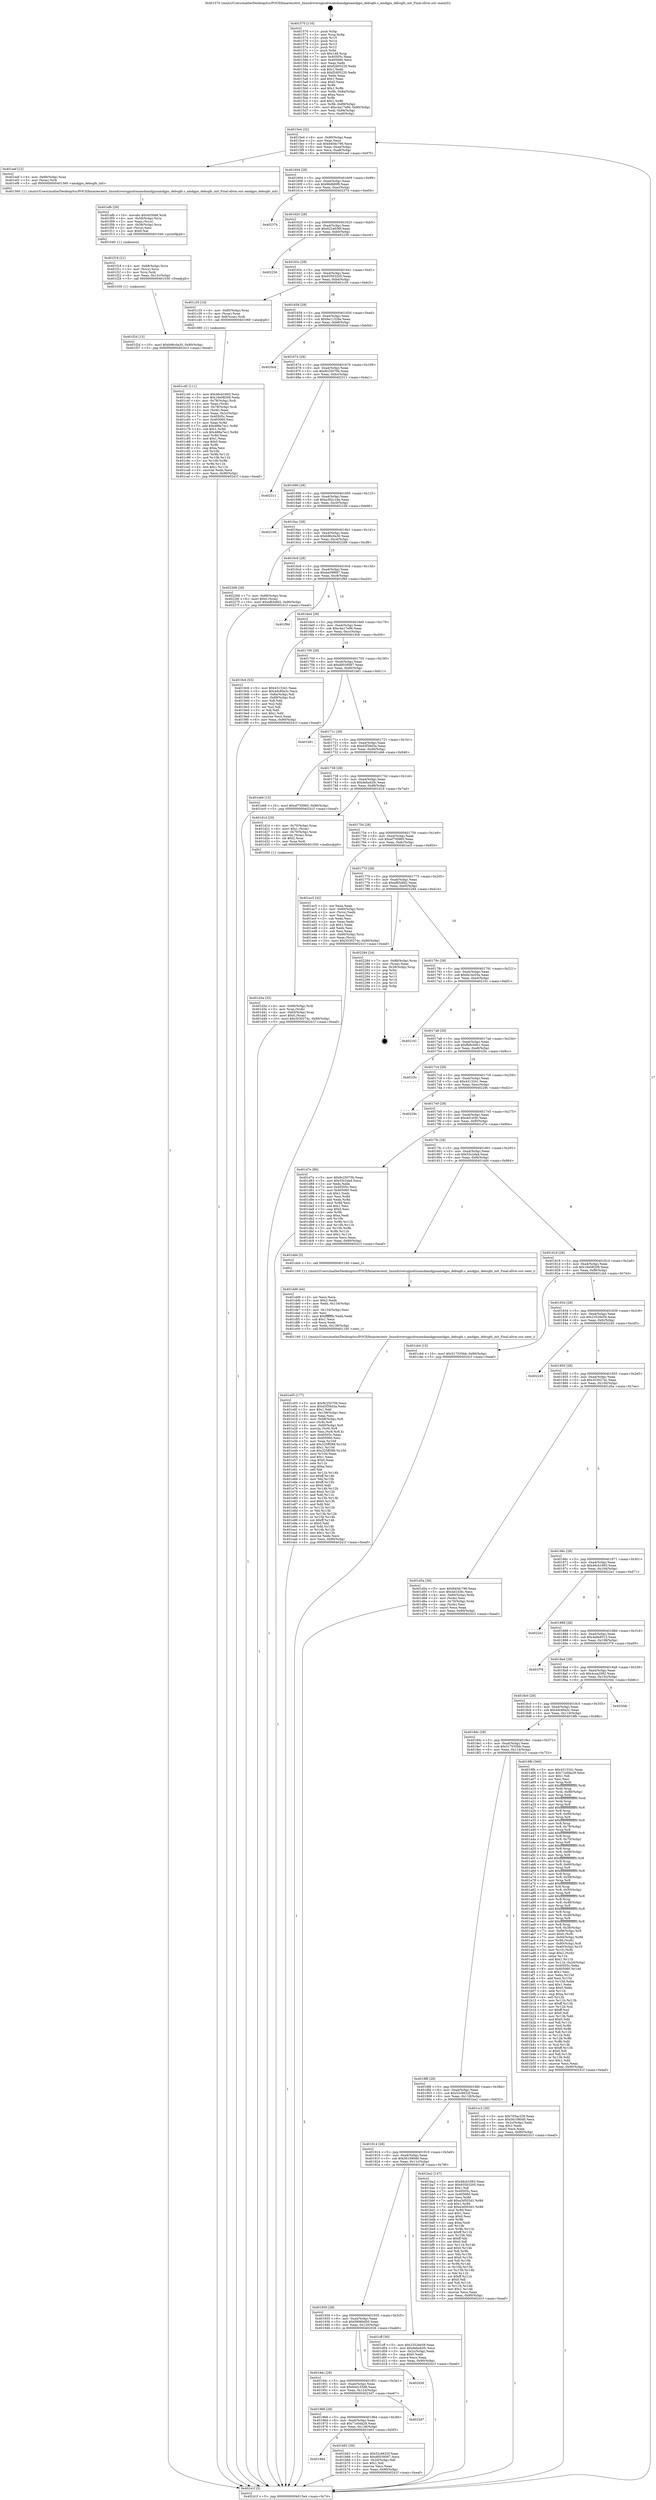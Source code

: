 digraph "0x401570" {
  label = "0x401570 (/mnt/c/Users/mathe/Desktop/tcc/POCII/binaries/extr_linuxdriversgpudrmamdamdgpuamdgpu_debugfs.c_amdgpu_debugfs_init_Final-ollvm.out::main(0))"
  labelloc = "t"
  node[shape=record]

  Entry [label="",width=0.3,height=0.3,shape=circle,fillcolor=black,style=filled]
  "0x4015e4" [label="{
     0x4015e4 [32]\l
     | [instrs]\l
     &nbsp;&nbsp;0x4015e4 \<+6\>: mov -0x90(%rbp),%eax\l
     &nbsp;&nbsp;0x4015ea \<+2\>: mov %eax,%ecx\l
     &nbsp;&nbsp;0x4015ec \<+6\>: sub $0x8404c796,%ecx\l
     &nbsp;&nbsp;0x4015f2 \<+6\>: mov %eax,-0xa4(%rbp)\l
     &nbsp;&nbsp;0x4015f8 \<+6\>: mov %ecx,-0xa8(%rbp)\l
     &nbsp;&nbsp;0x4015fe \<+6\>: je 0000000000401eef \<main+0x97f\>\l
  }"]
  "0x401eef" [label="{
     0x401eef [12]\l
     | [instrs]\l
     &nbsp;&nbsp;0x401eef \<+4\>: mov -0x68(%rbp),%rax\l
     &nbsp;&nbsp;0x401ef3 \<+3\>: mov (%rax),%rdi\l
     &nbsp;&nbsp;0x401ef6 \<+5\>: call 0000000000401560 \<amdgpu_debugfs_init\>\l
     | [calls]\l
     &nbsp;&nbsp;0x401560 \{1\} (/mnt/c/Users/mathe/Desktop/tcc/POCII/binaries/extr_linuxdriversgpudrmamdamdgpuamdgpu_debugfs.c_amdgpu_debugfs_init_Final-ollvm.out::amdgpu_debugfs_init)\l
  }"]
  "0x401604" [label="{
     0x401604 [28]\l
     | [instrs]\l
     &nbsp;&nbsp;0x401604 \<+5\>: jmp 0000000000401609 \<main+0x99\>\l
     &nbsp;&nbsp;0x401609 \<+6\>: mov -0xa4(%rbp),%eax\l
     &nbsp;&nbsp;0x40160f \<+5\>: sub $0x86dfd0f9,%eax\l
     &nbsp;&nbsp;0x401614 \<+6\>: mov %eax,-0xac(%rbp)\l
     &nbsp;&nbsp;0x40161a \<+6\>: je 0000000000402374 \<main+0xe04\>\l
  }"]
  Exit [label="",width=0.3,height=0.3,shape=circle,fillcolor=black,style=filled,peripheries=2]
  "0x402374" [label="{
     0x402374\l
  }", style=dashed]
  "0x401620" [label="{
     0x401620 [28]\l
     | [instrs]\l
     &nbsp;&nbsp;0x401620 \<+5\>: jmp 0000000000401625 \<main+0xb5\>\l
     &nbsp;&nbsp;0x401625 \<+6\>: mov -0xa4(%rbp),%eax\l
     &nbsp;&nbsp;0x40162b \<+5\>: sub $0x9224656f,%eax\l
     &nbsp;&nbsp;0x401630 \<+6\>: mov %eax,-0xb0(%rbp)\l
     &nbsp;&nbsp;0x401636 \<+6\>: je 0000000000402236 \<main+0xcc6\>\l
  }"]
  "0x401f2d" [label="{
     0x401f2d [15]\l
     | [instrs]\l
     &nbsp;&nbsp;0x401f2d \<+10\>: movl $0xb96c0a30,-0x90(%rbp)\l
     &nbsp;&nbsp;0x401f37 \<+5\>: jmp 000000000040241f \<main+0xeaf\>\l
  }"]
  "0x402236" [label="{
     0x402236\l
  }", style=dashed]
  "0x40163c" [label="{
     0x40163c [28]\l
     | [instrs]\l
     &nbsp;&nbsp;0x40163c \<+5\>: jmp 0000000000401641 \<main+0xd1\>\l
     &nbsp;&nbsp;0x401641 \<+6\>: mov -0xa4(%rbp),%eax\l
     &nbsp;&nbsp;0x401647 \<+5\>: sub $0x93503205,%eax\l
     &nbsp;&nbsp;0x40164c \<+6\>: mov %eax,-0xb4(%rbp)\l
     &nbsp;&nbsp;0x401652 \<+6\>: je 0000000000401c35 \<main+0x6c5\>\l
  }"]
  "0x401f18" [label="{
     0x401f18 [21]\l
     | [instrs]\l
     &nbsp;&nbsp;0x401f18 \<+4\>: mov -0x68(%rbp),%rcx\l
     &nbsp;&nbsp;0x401f1c \<+3\>: mov (%rcx),%rcx\l
     &nbsp;&nbsp;0x401f1f \<+3\>: mov %rcx,%rdi\l
     &nbsp;&nbsp;0x401f22 \<+6\>: mov %eax,-0x13c(%rbp)\l
     &nbsp;&nbsp;0x401f28 \<+5\>: call 0000000000401030 \<free@plt\>\l
     | [calls]\l
     &nbsp;&nbsp;0x401030 \{1\} (unknown)\l
  }"]
  "0x401c35" [label="{
     0x401c35 [16]\l
     | [instrs]\l
     &nbsp;&nbsp;0x401c35 \<+4\>: mov -0x80(%rbp),%rax\l
     &nbsp;&nbsp;0x401c39 \<+3\>: mov (%rax),%rax\l
     &nbsp;&nbsp;0x401c3c \<+4\>: mov 0x8(%rax),%rdi\l
     &nbsp;&nbsp;0x401c40 \<+5\>: call 0000000000401060 \<atoi@plt\>\l
     | [calls]\l
     &nbsp;&nbsp;0x401060 \{1\} (unknown)\l
  }"]
  "0x401658" [label="{
     0x401658 [28]\l
     | [instrs]\l
     &nbsp;&nbsp;0x401658 \<+5\>: jmp 000000000040165d \<main+0xed\>\l
     &nbsp;&nbsp;0x40165d \<+6\>: mov -0xa4(%rbp),%eax\l
     &nbsp;&nbsp;0x401663 \<+5\>: sub $0x9a11326e,%eax\l
     &nbsp;&nbsp;0x401668 \<+6\>: mov %eax,-0xb8(%rbp)\l
     &nbsp;&nbsp;0x40166e \<+6\>: je 00000000004020cd \<main+0xb5d\>\l
  }"]
  "0x401efb" [label="{
     0x401efb [29]\l
     | [instrs]\l
     &nbsp;&nbsp;0x401efb \<+10\>: movabs $0x4030d6,%rdi\l
     &nbsp;&nbsp;0x401f05 \<+4\>: mov -0x58(%rbp),%rcx\l
     &nbsp;&nbsp;0x401f09 \<+2\>: mov %eax,(%rcx)\l
     &nbsp;&nbsp;0x401f0b \<+4\>: mov -0x58(%rbp),%rcx\l
     &nbsp;&nbsp;0x401f0f \<+2\>: mov (%rcx),%esi\l
     &nbsp;&nbsp;0x401f11 \<+2\>: mov $0x0,%al\l
     &nbsp;&nbsp;0x401f13 \<+5\>: call 0000000000401040 \<printf@plt\>\l
     | [calls]\l
     &nbsp;&nbsp;0x401040 \{1\} (unknown)\l
  }"]
  "0x4020cd" [label="{
     0x4020cd\l
  }", style=dashed]
  "0x401674" [label="{
     0x401674 [28]\l
     | [instrs]\l
     &nbsp;&nbsp;0x401674 \<+5\>: jmp 0000000000401679 \<main+0x109\>\l
     &nbsp;&nbsp;0x401679 \<+6\>: mov -0xa4(%rbp),%eax\l
     &nbsp;&nbsp;0x40167f \<+5\>: sub $0x9c25070b,%eax\l
     &nbsp;&nbsp;0x401684 \<+6\>: mov %eax,-0xbc(%rbp)\l
     &nbsp;&nbsp;0x40168a \<+6\>: je 0000000000402311 \<main+0xda1\>\l
  }"]
  "0x401e05" [label="{
     0x401e05 [177]\l
     | [instrs]\l
     &nbsp;&nbsp;0x401e05 \<+5\>: mov $0x9c25070b,%ecx\l
     &nbsp;&nbsp;0x401e0a \<+5\>: mov $0xd3f36d3a,%edx\l
     &nbsp;&nbsp;0x401e0f \<+3\>: mov $0x1,%dil\l
     &nbsp;&nbsp;0x401e12 \<+6\>: mov -0x138(%rbp),%esi\l
     &nbsp;&nbsp;0x401e18 \<+3\>: imul %eax,%esi\l
     &nbsp;&nbsp;0x401e1b \<+4\>: mov -0x68(%rbp),%r8\l
     &nbsp;&nbsp;0x401e1f \<+3\>: mov (%r8),%r8\l
     &nbsp;&nbsp;0x401e22 \<+4\>: mov -0x60(%rbp),%r9\l
     &nbsp;&nbsp;0x401e26 \<+3\>: movslq (%r9),%r9\l
     &nbsp;&nbsp;0x401e29 \<+4\>: mov %esi,(%r8,%r9,4)\l
     &nbsp;&nbsp;0x401e2d \<+7\>: mov 0x40505c,%eax\l
     &nbsp;&nbsp;0x401e34 \<+7\>: mov 0x405060,%esi\l
     &nbsp;&nbsp;0x401e3b \<+3\>: mov %eax,%r10d\l
     &nbsp;&nbsp;0x401e3e \<+7\>: add $0x325ff399,%r10d\l
     &nbsp;&nbsp;0x401e45 \<+4\>: sub $0x1,%r10d\l
     &nbsp;&nbsp;0x401e49 \<+7\>: sub $0x325ff399,%r10d\l
     &nbsp;&nbsp;0x401e50 \<+4\>: imul %r10d,%eax\l
     &nbsp;&nbsp;0x401e54 \<+3\>: and $0x1,%eax\l
     &nbsp;&nbsp;0x401e57 \<+3\>: cmp $0x0,%eax\l
     &nbsp;&nbsp;0x401e5a \<+4\>: sete %r11b\l
     &nbsp;&nbsp;0x401e5e \<+3\>: cmp $0xa,%esi\l
     &nbsp;&nbsp;0x401e61 \<+3\>: setl %bl\l
     &nbsp;&nbsp;0x401e64 \<+3\>: mov %r11b,%r14b\l
     &nbsp;&nbsp;0x401e67 \<+4\>: xor $0xff,%r14b\l
     &nbsp;&nbsp;0x401e6b \<+3\>: mov %bl,%r15b\l
     &nbsp;&nbsp;0x401e6e \<+4\>: xor $0xff,%r15b\l
     &nbsp;&nbsp;0x401e72 \<+4\>: xor $0x0,%dil\l
     &nbsp;&nbsp;0x401e76 \<+3\>: mov %r14b,%r12b\l
     &nbsp;&nbsp;0x401e79 \<+4\>: and $0x0,%r12b\l
     &nbsp;&nbsp;0x401e7d \<+3\>: and %dil,%r11b\l
     &nbsp;&nbsp;0x401e80 \<+3\>: mov %r15b,%r13b\l
     &nbsp;&nbsp;0x401e83 \<+4\>: and $0x0,%r13b\l
     &nbsp;&nbsp;0x401e87 \<+3\>: and %dil,%bl\l
     &nbsp;&nbsp;0x401e8a \<+3\>: or %r11b,%r12b\l
     &nbsp;&nbsp;0x401e8d \<+3\>: or %bl,%r13b\l
     &nbsp;&nbsp;0x401e90 \<+3\>: xor %r13b,%r12b\l
     &nbsp;&nbsp;0x401e93 \<+3\>: or %r15b,%r14b\l
     &nbsp;&nbsp;0x401e96 \<+4\>: xor $0xff,%r14b\l
     &nbsp;&nbsp;0x401e9a \<+4\>: or $0x0,%dil\l
     &nbsp;&nbsp;0x401e9e \<+3\>: and %dil,%r14b\l
     &nbsp;&nbsp;0x401ea1 \<+3\>: or %r14b,%r12b\l
     &nbsp;&nbsp;0x401ea4 \<+4\>: test $0x1,%r12b\l
     &nbsp;&nbsp;0x401ea8 \<+3\>: cmovne %edx,%ecx\l
     &nbsp;&nbsp;0x401eab \<+6\>: mov %ecx,-0x90(%rbp)\l
     &nbsp;&nbsp;0x401eb1 \<+5\>: jmp 000000000040241f \<main+0xeaf\>\l
  }"]
  "0x402311" [label="{
     0x402311\l
  }", style=dashed]
  "0x401690" [label="{
     0x401690 [28]\l
     | [instrs]\l
     &nbsp;&nbsp;0x401690 \<+5\>: jmp 0000000000401695 \<main+0x125\>\l
     &nbsp;&nbsp;0x401695 \<+6\>: mov -0xa4(%rbp),%eax\l
     &nbsp;&nbsp;0x40169b \<+5\>: sub $0xa362c1da,%eax\l
     &nbsp;&nbsp;0x4016a0 \<+6\>: mov %eax,-0xc0(%rbp)\l
     &nbsp;&nbsp;0x4016a6 \<+6\>: je 0000000000402106 \<main+0xb96\>\l
  }"]
  "0x401dd9" [label="{
     0x401dd9 [44]\l
     | [instrs]\l
     &nbsp;&nbsp;0x401dd9 \<+2\>: xor %ecx,%ecx\l
     &nbsp;&nbsp;0x401ddb \<+5\>: mov $0x2,%edx\l
     &nbsp;&nbsp;0x401de0 \<+6\>: mov %edx,-0x134(%rbp)\l
     &nbsp;&nbsp;0x401de6 \<+1\>: cltd\l
     &nbsp;&nbsp;0x401de7 \<+6\>: mov -0x134(%rbp),%esi\l
     &nbsp;&nbsp;0x401ded \<+2\>: idiv %esi\l
     &nbsp;&nbsp;0x401def \<+6\>: imul $0xfffffffe,%edx,%edx\l
     &nbsp;&nbsp;0x401df5 \<+3\>: sub $0x1,%ecx\l
     &nbsp;&nbsp;0x401df8 \<+2\>: sub %ecx,%edx\l
     &nbsp;&nbsp;0x401dfa \<+6\>: mov %edx,-0x138(%rbp)\l
     &nbsp;&nbsp;0x401e00 \<+5\>: call 0000000000401160 \<next_i\>\l
     | [calls]\l
     &nbsp;&nbsp;0x401160 \{1\} (/mnt/c/Users/mathe/Desktop/tcc/POCII/binaries/extr_linuxdriversgpudrmamdamdgpuamdgpu_debugfs.c_amdgpu_debugfs_init_Final-ollvm.out::next_i)\l
  }"]
  "0x402106" [label="{
     0x402106\l
  }", style=dashed]
  "0x4016ac" [label="{
     0x4016ac [28]\l
     | [instrs]\l
     &nbsp;&nbsp;0x4016ac \<+5\>: jmp 00000000004016b1 \<main+0x141\>\l
     &nbsp;&nbsp;0x4016b1 \<+6\>: mov -0xa4(%rbp),%eax\l
     &nbsp;&nbsp;0x4016b7 \<+5\>: sub $0xb96c0a30,%eax\l
     &nbsp;&nbsp;0x4016bc \<+6\>: mov %eax,-0xc4(%rbp)\l
     &nbsp;&nbsp;0x4016c2 \<+6\>: je 0000000000402268 \<main+0xcf8\>\l
  }"]
  "0x401d3a" [label="{
     0x401d3a [32]\l
     | [instrs]\l
     &nbsp;&nbsp;0x401d3a \<+4\>: mov -0x68(%rbp),%rdi\l
     &nbsp;&nbsp;0x401d3e \<+3\>: mov %rax,(%rdi)\l
     &nbsp;&nbsp;0x401d41 \<+4\>: mov -0x60(%rbp),%rax\l
     &nbsp;&nbsp;0x401d45 \<+6\>: movl $0x0,(%rax)\l
     &nbsp;&nbsp;0x401d4b \<+10\>: movl $0x3530274c,-0x90(%rbp)\l
     &nbsp;&nbsp;0x401d55 \<+5\>: jmp 000000000040241f \<main+0xeaf\>\l
  }"]
  "0x402268" [label="{
     0x402268 [28]\l
     | [instrs]\l
     &nbsp;&nbsp;0x402268 \<+7\>: mov -0x88(%rbp),%rax\l
     &nbsp;&nbsp;0x40226f \<+6\>: movl $0x0,(%rax)\l
     &nbsp;&nbsp;0x402275 \<+10\>: movl $0xefb5dfd2,-0x90(%rbp)\l
     &nbsp;&nbsp;0x40227f \<+5\>: jmp 000000000040241f \<main+0xeaf\>\l
  }"]
  "0x4016c8" [label="{
     0x4016c8 [28]\l
     | [instrs]\l
     &nbsp;&nbsp;0x4016c8 \<+5\>: jmp 00000000004016cd \<main+0x15d\>\l
     &nbsp;&nbsp;0x4016cd \<+6\>: mov -0xa4(%rbp),%eax\l
     &nbsp;&nbsp;0x4016d3 \<+5\>: sub $0xbe099fd7,%eax\l
     &nbsp;&nbsp;0x4016d8 \<+6\>: mov %eax,-0xc8(%rbp)\l
     &nbsp;&nbsp;0x4016de \<+6\>: je 0000000000401f9d \<main+0xa2d\>\l
  }"]
  "0x401c45" [label="{
     0x401c45 [111]\l
     | [instrs]\l
     &nbsp;&nbsp;0x401c45 \<+5\>: mov $0x46cb1693,%ecx\l
     &nbsp;&nbsp;0x401c4a \<+5\>: mov $0x16e08209,%edx\l
     &nbsp;&nbsp;0x401c4f \<+4\>: mov -0x78(%rbp),%rdi\l
     &nbsp;&nbsp;0x401c53 \<+2\>: mov %eax,(%rdi)\l
     &nbsp;&nbsp;0x401c55 \<+4\>: mov -0x78(%rbp),%rdi\l
     &nbsp;&nbsp;0x401c59 \<+2\>: mov (%rdi),%eax\l
     &nbsp;&nbsp;0x401c5b \<+3\>: mov %eax,-0x2c(%rbp)\l
     &nbsp;&nbsp;0x401c5e \<+7\>: mov 0x40505c,%eax\l
     &nbsp;&nbsp;0x401c65 \<+7\>: mov 0x405060,%esi\l
     &nbsp;&nbsp;0x401c6c \<+3\>: mov %eax,%r8d\l
     &nbsp;&nbsp;0x401c6f \<+7\>: add $0x488a7ec1,%r8d\l
     &nbsp;&nbsp;0x401c76 \<+4\>: sub $0x1,%r8d\l
     &nbsp;&nbsp;0x401c7a \<+7\>: sub $0x488a7ec1,%r8d\l
     &nbsp;&nbsp;0x401c81 \<+4\>: imul %r8d,%eax\l
     &nbsp;&nbsp;0x401c85 \<+3\>: and $0x1,%eax\l
     &nbsp;&nbsp;0x401c88 \<+3\>: cmp $0x0,%eax\l
     &nbsp;&nbsp;0x401c8b \<+4\>: sete %r9b\l
     &nbsp;&nbsp;0x401c8f \<+3\>: cmp $0xa,%esi\l
     &nbsp;&nbsp;0x401c92 \<+4\>: setl %r10b\l
     &nbsp;&nbsp;0x401c96 \<+3\>: mov %r9b,%r11b\l
     &nbsp;&nbsp;0x401c99 \<+3\>: and %r10b,%r11b\l
     &nbsp;&nbsp;0x401c9c \<+3\>: xor %r10b,%r9b\l
     &nbsp;&nbsp;0x401c9f \<+3\>: or %r9b,%r11b\l
     &nbsp;&nbsp;0x401ca2 \<+4\>: test $0x1,%r11b\l
     &nbsp;&nbsp;0x401ca6 \<+3\>: cmovne %edx,%ecx\l
     &nbsp;&nbsp;0x401ca9 \<+6\>: mov %ecx,-0x90(%rbp)\l
     &nbsp;&nbsp;0x401caf \<+5\>: jmp 000000000040241f \<main+0xeaf\>\l
  }"]
  "0x401f9d" [label="{
     0x401f9d\l
  }", style=dashed]
  "0x4016e4" [label="{
     0x4016e4 [28]\l
     | [instrs]\l
     &nbsp;&nbsp;0x4016e4 \<+5\>: jmp 00000000004016e9 \<main+0x179\>\l
     &nbsp;&nbsp;0x4016e9 \<+6\>: mov -0xa4(%rbp),%eax\l
     &nbsp;&nbsp;0x4016ef \<+5\>: sub $0xc4a17e96,%eax\l
     &nbsp;&nbsp;0x4016f4 \<+6\>: mov %eax,-0xcc(%rbp)\l
     &nbsp;&nbsp;0x4016fa \<+6\>: je 00000000004019c6 \<main+0x456\>\l
  }"]
  "0x401984" [label="{
     0x401984\l
  }", style=dashed]
  "0x4019c6" [label="{
     0x4019c6 [53]\l
     | [instrs]\l
     &nbsp;&nbsp;0x4019c6 \<+5\>: mov $0x4313341,%eax\l
     &nbsp;&nbsp;0x4019cb \<+5\>: mov $0x4dc80a3c,%ecx\l
     &nbsp;&nbsp;0x4019d0 \<+6\>: mov -0x8a(%rbp),%dl\l
     &nbsp;&nbsp;0x4019d6 \<+7\>: mov -0x89(%rbp),%sil\l
     &nbsp;&nbsp;0x4019dd \<+3\>: mov %dl,%dil\l
     &nbsp;&nbsp;0x4019e0 \<+3\>: and %sil,%dil\l
     &nbsp;&nbsp;0x4019e3 \<+3\>: xor %sil,%dl\l
     &nbsp;&nbsp;0x4019e6 \<+3\>: or %dl,%dil\l
     &nbsp;&nbsp;0x4019e9 \<+4\>: test $0x1,%dil\l
     &nbsp;&nbsp;0x4019ed \<+3\>: cmovne %ecx,%eax\l
     &nbsp;&nbsp;0x4019f0 \<+6\>: mov %eax,-0x90(%rbp)\l
     &nbsp;&nbsp;0x4019f6 \<+5\>: jmp 000000000040241f \<main+0xeaf\>\l
  }"]
  "0x401700" [label="{
     0x401700 [28]\l
     | [instrs]\l
     &nbsp;&nbsp;0x401700 \<+5\>: jmp 0000000000401705 \<main+0x195\>\l
     &nbsp;&nbsp;0x401705 \<+6\>: mov -0xa4(%rbp),%eax\l
     &nbsp;&nbsp;0x40170b \<+5\>: sub $0xd0039567,%eax\l
     &nbsp;&nbsp;0x401710 \<+6\>: mov %eax,-0xd0(%rbp)\l
     &nbsp;&nbsp;0x401716 \<+6\>: je 0000000000401b81 \<main+0x611\>\l
  }"]
  "0x40241f" [label="{
     0x40241f [5]\l
     | [instrs]\l
     &nbsp;&nbsp;0x40241f \<+5\>: jmp 00000000004015e4 \<main+0x74\>\l
  }"]
  "0x401570" [label="{
     0x401570 [116]\l
     | [instrs]\l
     &nbsp;&nbsp;0x401570 \<+1\>: push %rbp\l
     &nbsp;&nbsp;0x401571 \<+3\>: mov %rsp,%rbp\l
     &nbsp;&nbsp;0x401574 \<+2\>: push %r15\l
     &nbsp;&nbsp;0x401576 \<+2\>: push %r14\l
     &nbsp;&nbsp;0x401578 \<+2\>: push %r13\l
     &nbsp;&nbsp;0x40157a \<+2\>: push %r12\l
     &nbsp;&nbsp;0x40157c \<+1\>: push %rbx\l
     &nbsp;&nbsp;0x40157d \<+7\>: sub $0x148,%rsp\l
     &nbsp;&nbsp;0x401584 \<+7\>: mov 0x40505c,%eax\l
     &nbsp;&nbsp;0x40158b \<+7\>: mov 0x405060,%ecx\l
     &nbsp;&nbsp;0x401592 \<+2\>: mov %eax,%edx\l
     &nbsp;&nbsp;0x401594 \<+6\>: add $0xf2d05220,%edx\l
     &nbsp;&nbsp;0x40159a \<+3\>: sub $0x1,%edx\l
     &nbsp;&nbsp;0x40159d \<+6\>: sub $0xf2d05220,%edx\l
     &nbsp;&nbsp;0x4015a3 \<+3\>: imul %edx,%eax\l
     &nbsp;&nbsp;0x4015a6 \<+3\>: and $0x1,%eax\l
     &nbsp;&nbsp;0x4015a9 \<+3\>: cmp $0x0,%eax\l
     &nbsp;&nbsp;0x4015ac \<+4\>: sete %r8b\l
     &nbsp;&nbsp;0x4015b0 \<+4\>: and $0x1,%r8b\l
     &nbsp;&nbsp;0x4015b4 \<+7\>: mov %r8b,-0x8a(%rbp)\l
     &nbsp;&nbsp;0x4015bb \<+3\>: cmp $0xa,%ecx\l
     &nbsp;&nbsp;0x4015be \<+4\>: setl %r8b\l
     &nbsp;&nbsp;0x4015c2 \<+4\>: and $0x1,%r8b\l
     &nbsp;&nbsp;0x4015c6 \<+7\>: mov %r8b,-0x89(%rbp)\l
     &nbsp;&nbsp;0x4015cd \<+10\>: movl $0xc4a17e96,-0x90(%rbp)\l
     &nbsp;&nbsp;0x4015d7 \<+6\>: mov %edi,-0x94(%rbp)\l
     &nbsp;&nbsp;0x4015dd \<+7\>: mov %rsi,-0xa0(%rbp)\l
  }"]
  "0x401b63" [label="{
     0x401b63 [30]\l
     | [instrs]\l
     &nbsp;&nbsp;0x401b63 \<+5\>: mov $0x52c6632f,%eax\l
     &nbsp;&nbsp;0x401b68 \<+5\>: mov $0xd0039567,%ecx\l
     &nbsp;&nbsp;0x401b6d \<+3\>: mov -0x2d(%rbp),%dl\l
     &nbsp;&nbsp;0x401b70 \<+3\>: test $0x1,%dl\l
     &nbsp;&nbsp;0x401b73 \<+3\>: cmovne %ecx,%eax\l
     &nbsp;&nbsp;0x401b76 \<+6\>: mov %eax,-0x90(%rbp)\l
     &nbsp;&nbsp;0x401b7c \<+5\>: jmp 000000000040241f \<main+0xeaf\>\l
  }"]
  "0x401b81" [label="{
     0x401b81\l
  }", style=dashed]
  "0x40171c" [label="{
     0x40171c [28]\l
     | [instrs]\l
     &nbsp;&nbsp;0x40171c \<+5\>: jmp 0000000000401721 \<main+0x1b1\>\l
     &nbsp;&nbsp;0x401721 \<+6\>: mov -0xa4(%rbp),%eax\l
     &nbsp;&nbsp;0x401727 \<+5\>: sub $0xd3f36d3a,%eax\l
     &nbsp;&nbsp;0x40172c \<+6\>: mov %eax,-0xd4(%rbp)\l
     &nbsp;&nbsp;0x401732 \<+6\>: je 0000000000401eb6 \<main+0x946\>\l
  }"]
  "0x401968" [label="{
     0x401968 [28]\l
     | [instrs]\l
     &nbsp;&nbsp;0x401968 \<+5\>: jmp 000000000040196d \<main+0x3fd\>\l
     &nbsp;&nbsp;0x40196d \<+6\>: mov -0xa4(%rbp),%eax\l
     &nbsp;&nbsp;0x401973 \<+5\>: sub $0x71e0da29,%eax\l
     &nbsp;&nbsp;0x401978 \<+6\>: mov %eax,-0x128(%rbp)\l
     &nbsp;&nbsp;0x40197e \<+6\>: je 0000000000401b63 \<main+0x5f3\>\l
  }"]
  "0x401eb6" [label="{
     0x401eb6 [15]\l
     | [instrs]\l
     &nbsp;&nbsp;0x401eb6 \<+10\>: movl $0xef750965,-0x90(%rbp)\l
     &nbsp;&nbsp;0x401ec0 \<+5\>: jmp 000000000040241f \<main+0xeaf\>\l
  }"]
  "0x401738" [label="{
     0x401738 [28]\l
     | [instrs]\l
     &nbsp;&nbsp;0x401738 \<+5\>: jmp 000000000040173d \<main+0x1cd\>\l
     &nbsp;&nbsp;0x40173d \<+6\>: mov -0xa4(%rbp),%eax\l
     &nbsp;&nbsp;0x401743 \<+5\>: sub $0xdeba42fc,%eax\l
     &nbsp;&nbsp;0x401748 \<+6\>: mov %eax,-0xd8(%rbp)\l
     &nbsp;&nbsp;0x40174e \<+6\>: je 0000000000401d1d \<main+0x7ad\>\l
  }"]
  "0x4023d7" [label="{
     0x4023d7\l
  }", style=dashed]
  "0x401d1d" [label="{
     0x401d1d [29]\l
     | [instrs]\l
     &nbsp;&nbsp;0x401d1d \<+4\>: mov -0x70(%rbp),%rax\l
     &nbsp;&nbsp;0x401d21 \<+6\>: movl $0x1,(%rax)\l
     &nbsp;&nbsp;0x401d27 \<+4\>: mov -0x70(%rbp),%rax\l
     &nbsp;&nbsp;0x401d2b \<+3\>: movslq (%rax),%rax\l
     &nbsp;&nbsp;0x401d2e \<+4\>: shl $0x2,%rax\l
     &nbsp;&nbsp;0x401d32 \<+3\>: mov %rax,%rdi\l
     &nbsp;&nbsp;0x401d35 \<+5\>: call 0000000000401050 \<malloc@plt\>\l
     | [calls]\l
     &nbsp;&nbsp;0x401050 \{1\} (unknown)\l
  }"]
  "0x401754" [label="{
     0x401754 [28]\l
     | [instrs]\l
     &nbsp;&nbsp;0x401754 \<+5\>: jmp 0000000000401759 \<main+0x1e9\>\l
     &nbsp;&nbsp;0x401759 \<+6\>: mov -0xa4(%rbp),%eax\l
     &nbsp;&nbsp;0x40175f \<+5\>: sub $0xef750965,%eax\l
     &nbsp;&nbsp;0x401764 \<+6\>: mov %eax,-0xdc(%rbp)\l
     &nbsp;&nbsp;0x40176a \<+6\>: je 0000000000401ec5 \<main+0x955\>\l
  }"]
  "0x40194c" [label="{
     0x40194c [28]\l
     | [instrs]\l
     &nbsp;&nbsp;0x40194c \<+5\>: jmp 0000000000401951 \<main+0x3e1\>\l
     &nbsp;&nbsp;0x401951 \<+6\>: mov -0xa4(%rbp),%eax\l
     &nbsp;&nbsp;0x401957 \<+5\>: sub $0x64d155d6,%eax\l
     &nbsp;&nbsp;0x40195c \<+6\>: mov %eax,-0x124(%rbp)\l
     &nbsp;&nbsp;0x401962 \<+6\>: je 00000000004023d7 \<main+0xe67\>\l
  }"]
  "0x401ec5" [label="{
     0x401ec5 [42]\l
     | [instrs]\l
     &nbsp;&nbsp;0x401ec5 \<+2\>: xor %eax,%eax\l
     &nbsp;&nbsp;0x401ec7 \<+4\>: mov -0x60(%rbp),%rcx\l
     &nbsp;&nbsp;0x401ecb \<+2\>: mov (%rcx),%edx\l
     &nbsp;&nbsp;0x401ecd \<+2\>: mov %eax,%esi\l
     &nbsp;&nbsp;0x401ecf \<+2\>: sub %edx,%esi\l
     &nbsp;&nbsp;0x401ed1 \<+2\>: mov %eax,%edx\l
     &nbsp;&nbsp;0x401ed3 \<+3\>: sub $0x1,%edx\l
     &nbsp;&nbsp;0x401ed6 \<+2\>: add %edx,%esi\l
     &nbsp;&nbsp;0x401ed8 \<+2\>: sub %esi,%eax\l
     &nbsp;&nbsp;0x401eda \<+4\>: mov -0x60(%rbp),%rcx\l
     &nbsp;&nbsp;0x401ede \<+2\>: mov %eax,(%rcx)\l
     &nbsp;&nbsp;0x401ee0 \<+10\>: movl $0x3530274c,-0x90(%rbp)\l
     &nbsp;&nbsp;0x401eea \<+5\>: jmp 000000000040241f \<main+0xeaf\>\l
  }"]
  "0x401770" [label="{
     0x401770 [28]\l
     | [instrs]\l
     &nbsp;&nbsp;0x401770 \<+5\>: jmp 0000000000401775 \<main+0x205\>\l
     &nbsp;&nbsp;0x401775 \<+6\>: mov -0xa4(%rbp),%eax\l
     &nbsp;&nbsp;0x40177b \<+5\>: sub $0xefb5dfd2,%eax\l
     &nbsp;&nbsp;0x401780 \<+6\>: mov %eax,-0xe0(%rbp)\l
     &nbsp;&nbsp;0x401786 \<+6\>: je 0000000000402284 \<main+0xd14\>\l
  }"]
  "0x402026" [label="{
     0x402026\l
  }", style=dashed]
  "0x402284" [label="{
     0x402284 [24]\l
     | [instrs]\l
     &nbsp;&nbsp;0x402284 \<+7\>: mov -0x88(%rbp),%rax\l
     &nbsp;&nbsp;0x40228b \<+2\>: mov (%rax),%eax\l
     &nbsp;&nbsp;0x40228d \<+4\>: lea -0x28(%rbp),%rsp\l
     &nbsp;&nbsp;0x402291 \<+1\>: pop %rbx\l
     &nbsp;&nbsp;0x402292 \<+2\>: pop %r12\l
     &nbsp;&nbsp;0x402294 \<+2\>: pop %r13\l
     &nbsp;&nbsp;0x402296 \<+2\>: pop %r14\l
     &nbsp;&nbsp;0x402298 \<+2\>: pop %r15\l
     &nbsp;&nbsp;0x40229a \<+1\>: pop %rbp\l
     &nbsp;&nbsp;0x40229b \<+1\>: ret\l
  }"]
  "0x40178c" [label="{
     0x40178c [28]\l
     | [instrs]\l
     &nbsp;&nbsp;0x40178c \<+5\>: jmp 0000000000401791 \<main+0x221\>\l
     &nbsp;&nbsp;0x401791 \<+6\>: mov -0xa4(%rbp),%eax\l
     &nbsp;&nbsp;0x401797 \<+5\>: sub $0xfa1bc03a,%eax\l
     &nbsp;&nbsp;0x40179c \<+6\>: mov %eax,-0xe4(%rbp)\l
     &nbsp;&nbsp;0x4017a2 \<+6\>: je 0000000000402161 \<main+0xbf1\>\l
  }"]
  "0x401930" [label="{
     0x401930 [28]\l
     | [instrs]\l
     &nbsp;&nbsp;0x401930 \<+5\>: jmp 0000000000401935 \<main+0x3c5\>\l
     &nbsp;&nbsp;0x401935 \<+6\>: mov -0xa4(%rbp),%eax\l
     &nbsp;&nbsp;0x40193b \<+5\>: sub $0x5906bd50,%eax\l
     &nbsp;&nbsp;0x401940 \<+6\>: mov %eax,-0x120(%rbp)\l
     &nbsp;&nbsp;0x401946 \<+6\>: je 0000000000402026 \<main+0xab6\>\l
  }"]
  "0x402161" [label="{
     0x402161\l
  }", style=dashed]
  "0x4017a8" [label="{
     0x4017a8 [28]\l
     | [instrs]\l
     &nbsp;&nbsp;0x4017a8 \<+5\>: jmp 00000000004017ad \<main+0x23d\>\l
     &nbsp;&nbsp;0x4017ad \<+6\>: mov -0xa4(%rbp),%eax\l
     &nbsp;&nbsp;0x4017b3 \<+5\>: sub $0xfb8c00b1,%eax\l
     &nbsp;&nbsp;0x4017b8 \<+6\>: mov %eax,-0xe8(%rbp)\l
     &nbsp;&nbsp;0x4017be \<+6\>: je 0000000000401f3c \<main+0x9cc\>\l
  }"]
  "0x401cff" [label="{
     0x401cff [30]\l
     | [instrs]\l
     &nbsp;&nbsp;0x401cff \<+5\>: mov $0x23526e59,%eax\l
     &nbsp;&nbsp;0x401d04 \<+5\>: mov $0xdeba42fc,%ecx\l
     &nbsp;&nbsp;0x401d09 \<+3\>: mov -0x2c(%rbp),%edx\l
     &nbsp;&nbsp;0x401d0c \<+3\>: cmp $0x0,%edx\l
     &nbsp;&nbsp;0x401d0f \<+3\>: cmove %ecx,%eax\l
     &nbsp;&nbsp;0x401d12 \<+6\>: mov %eax,-0x90(%rbp)\l
     &nbsp;&nbsp;0x401d18 \<+5\>: jmp 000000000040241f \<main+0xeaf\>\l
  }"]
  "0x401f3c" [label="{
     0x401f3c\l
  }", style=dashed]
  "0x4017c4" [label="{
     0x4017c4 [28]\l
     | [instrs]\l
     &nbsp;&nbsp;0x4017c4 \<+5\>: jmp 00000000004017c9 \<main+0x259\>\l
     &nbsp;&nbsp;0x4017c9 \<+6\>: mov -0xa4(%rbp),%eax\l
     &nbsp;&nbsp;0x4017cf \<+5\>: sub $0x4313341,%eax\l
     &nbsp;&nbsp;0x4017d4 \<+6\>: mov %eax,-0xec(%rbp)\l
     &nbsp;&nbsp;0x4017da \<+6\>: je 000000000040229c \<main+0xd2c\>\l
  }"]
  "0x401914" [label="{
     0x401914 [28]\l
     | [instrs]\l
     &nbsp;&nbsp;0x401914 \<+5\>: jmp 0000000000401919 \<main+0x3a9\>\l
     &nbsp;&nbsp;0x401919 \<+6\>: mov -0xa4(%rbp),%eax\l
     &nbsp;&nbsp;0x40191f \<+5\>: sub $0x561080d0,%eax\l
     &nbsp;&nbsp;0x401924 \<+6\>: mov %eax,-0x11c(%rbp)\l
     &nbsp;&nbsp;0x40192a \<+6\>: je 0000000000401cff \<main+0x78f\>\l
  }"]
  "0x40229c" [label="{
     0x40229c\l
  }", style=dashed]
  "0x4017e0" [label="{
     0x4017e0 [28]\l
     | [instrs]\l
     &nbsp;&nbsp;0x4017e0 \<+5\>: jmp 00000000004017e5 \<main+0x275\>\l
     &nbsp;&nbsp;0x4017e5 \<+6\>: mov -0xa4(%rbp),%eax\l
     &nbsp;&nbsp;0x4017eb \<+5\>: sub $0x4d1d3fc,%eax\l
     &nbsp;&nbsp;0x4017f0 \<+6\>: mov %eax,-0xf0(%rbp)\l
     &nbsp;&nbsp;0x4017f6 \<+6\>: je 0000000000401d7e \<main+0x80e\>\l
  }"]
  "0x401ba2" [label="{
     0x401ba2 [147]\l
     | [instrs]\l
     &nbsp;&nbsp;0x401ba2 \<+5\>: mov $0x46cb1693,%eax\l
     &nbsp;&nbsp;0x401ba7 \<+5\>: mov $0x93503205,%ecx\l
     &nbsp;&nbsp;0x401bac \<+2\>: mov $0x1,%dl\l
     &nbsp;&nbsp;0x401bae \<+7\>: mov 0x40505c,%esi\l
     &nbsp;&nbsp;0x401bb5 \<+7\>: mov 0x405060,%edi\l
     &nbsp;&nbsp;0x401bbc \<+3\>: mov %esi,%r8d\l
     &nbsp;&nbsp;0x401bbf \<+7\>: add $0xa3d503d1,%r8d\l
     &nbsp;&nbsp;0x401bc6 \<+4\>: sub $0x1,%r8d\l
     &nbsp;&nbsp;0x401bca \<+7\>: sub $0xa3d503d1,%r8d\l
     &nbsp;&nbsp;0x401bd1 \<+4\>: imul %r8d,%esi\l
     &nbsp;&nbsp;0x401bd5 \<+3\>: and $0x1,%esi\l
     &nbsp;&nbsp;0x401bd8 \<+3\>: cmp $0x0,%esi\l
     &nbsp;&nbsp;0x401bdb \<+4\>: sete %r9b\l
     &nbsp;&nbsp;0x401bdf \<+3\>: cmp $0xa,%edi\l
     &nbsp;&nbsp;0x401be2 \<+4\>: setl %r10b\l
     &nbsp;&nbsp;0x401be6 \<+3\>: mov %r9b,%r11b\l
     &nbsp;&nbsp;0x401be9 \<+4\>: xor $0xff,%r11b\l
     &nbsp;&nbsp;0x401bed \<+3\>: mov %r10b,%bl\l
     &nbsp;&nbsp;0x401bf0 \<+3\>: xor $0xff,%bl\l
     &nbsp;&nbsp;0x401bf3 \<+3\>: xor $0x0,%dl\l
     &nbsp;&nbsp;0x401bf6 \<+3\>: mov %r11b,%r14b\l
     &nbsp;&nbsp;0x401bf9 \<+4\>: and $0x0,%r14b\l
     &nbsp;&nbsp;0x401bfd \<+3\>: and %dl,%r9b\l
     &nbsp;&nbsp;0x401c00 \<+3\>: mov %bl,%r15b\l
     &nbsp;&nbsp;0x401c03 \<+4\>: and $0x0,%r15b\l
     &nbsp;&nbsp;0x401c07 \<+3\>: and %dl,%r10b\l
     &nbsp;&nbsp;0x401c0a \<+3\>: or %r9b,%r14b\l
     &nbsp;&nbsp;0x401c0d \<+3\>: or %r10b,%r15b\l
     &nbsp;&nbsp;0x401c10 \<+3\>: xor %r15b,%r14b\l
     &nbsp;&nbsp;0x401c13 \<+3\>: or %bl,%r11b\l
     &nbsp;&nbsp;0x401c16 \<+4\>: xor $0xff,%r11b\l
     &nbsp;&nbsp;0x401c1a \<+3\>: or $0x0,%dl\l
     &nbsp;&nbsp;0x401c1d \<+3\>: and %dl,%r11b\l
     &nbsp;&nbsp;0x401c20 \<+3\>: or %r11b,%r14b\l
     &nbsp;&nbsp;0x401c23 \<+4\>: test $0x1,%r14b\l
     &nbsp;&nbsp;0x401c27 \<+3\>: cmovne %ecx,%eax\l
     &nbsp;&nbsp;0x401c2a \<+6\>: mov %eax,-0x90(%rbp)\l
     &nbsp;&nbsp;0x401c30 \<+5\>: jmp 000000000040241f \<main+0xeaf\>\l
  }"]
  "0x401d7e" [label="{
     0x401d7e [86]\l
     | [instrs]\l
     &nbsp;&nbsp;0x401d7e \<+5\>: mov $0x9c25070b,%eax\l
     &nbsp;&nbsp;0x401d83 \<+5\>: mov $0x55c2da4,%ecx\l
     &nbsp;&nbsp;0x401d88 \<+2\>: xor %edx,%edx\l
     &nbsp;&nbsp;0x401d8a \<+7\>: mov 0x40505c,%esi\l
     &nbsp;&nbsp;0x401d91 \<+7\>: mov 0x405060,%edi\l
     &nbsp;&nbsp;0x401d98 \<+3\>: sub $0x1,%edx\l
     &nbsp;&nbsp;0x401d9b \<+3\>: mov %esi,%r8d\l
     &nbsp;&nbsp;0x401d9e \<+3\>: add %edx,%r8d\l
     &nbsp;&nbsp;0x401da1 \<+4\>: imul %r8d,%esi\l
     &nbsp;&nbsp;0x401da5 \<+3\>: and $0x1,%esi\l
     &nbsp;&nbsp;0x401da8 \<+3\>: cmp $0x0,%esi\l
     &nbsp;&nbsp;0x401dab \<+4\>: sete %r9b\l
     &nbsp;&nbsp;0x401daf \<+3\>: cmp $0xa,%edi\l
     &nbsp;&nbsp;0x401db2 \<+4\>: setl %r10b\l
     &nbsp;&nbsp;0x401db6 \<+3\>: mov %r9b,%r11b\l
     &nbsp;&nbsp;0x401db9 \<+3\>: and %r10b,%r11b\l
     &nbsp;&nbsp;0x401dbc \<+3\>: xor %r10b,%r9b\l
     &nbsp;&nbsp;0x401dbf \<+3\>: or %r9b,%r11b\l
     &nbsp;&nbsp;0x401dc2 \<+4\>: test $0x1,%r11b\l
     &nbsp;&nbsp;0x401dc6 \<+3\>: cmovne %ecx,%eax\l
     &nbsp;&nbsp;0x401dc9 \<+6\>: mov %eax,-0x90(%rbp)\l
     &nbsp;&nbsp;0x401dcf \<+5\>: jmp 000000000040241f \<main+0xeaf\>\l
  }"]
  "0x4017fc" [label="{
     0x4017fc [28]\l
     | [instrs]\l
     &nbsp;&nbsp;0x4017fc \<+5\>: jmp 0000000000401801 \<main+0x291\>\l
     &nbsp;&nbsp;0x401801 \<+6\>: mov -0xa4(%rbp),%eax\l
     &nbsp;&nbsp;0x401807 \<+5\>: sub $0x55c2da4,%eax\l
     &nbsp;&nbsp;0x40180c \<+6\>: mov %eax,-0xf4(%rbp)\l
     &nbsp;&nbsp;0x401812 \<+6\>: je 0000000000401dd4 \<main+0x864\>\l
  }"]
  "0x4018f8" [label="{
     0x4018f8 [28]\l
     | [instrs]\l
     &nbsp;&nbsp;0x4018f8 \<+5\>: jmp 00000000004018fd \<main+0x38d\>\l
     &nbsp;&nbsp;0x4018fd \<+6\>: mov -0xa4(%rbp),%eax\l
     &nbsp;&nbsp;0x401903 \<+5\>: sub $0x52c6632f,%eax\l
     &nbsp;&nbsp;0x401908 \<+6\>: mov %eax,-0x118(%rbp)\l
     &nbsp;&nbsp;0x40190e \<+6\>: je 0000000000401ba2 \<main+0x632\>\l
  }"]
  "0x401dd4" [label="{
     0x401dd4 [5]\l
     | [instrs]\l
     &nbsp;&nbsp;0x401dd4 \<+5\>: call 0000000000401160 \<next_i\>\l
     | [calls]\l
     &nbsp;&nbsp;0x401160 \{1\} (/mnt/c/Users/mathe/Desktop/tcc/POCII/binaries/extr_linuxdriversgpudrmamdamdgpuamdgpu_debugfs.c_amdgpu_debugfs_init_Final-ollvm.out::next_i)\l
  }"]
  "0x401818" [label="{
     0x401818 [28]\l
     | [instrs]\l
     &nbsp;&nbsp;0x401818 \<+5\>: jmp 000000000040181d \<main+0x2ad\>\l
     &nbsp;&nbsp;0x40181d \<+6\>: mov -0xa4(%rbp),%eax\l
     &nbsp;&nbsp;0x401823 \<+5\>: sub $0x16e08209,%eax\l
     &nbsp;&nbsp;0x401828 \<+6\>: mov %eax,-0xf8(%rbp)\l
     &nbsp;&nbsp;0x40182e \<+6\>: je 0000000000401cb4 \<main+0x744\>\l
  }"]
  "0x401cc3" [label="{
     0x401cc3 [30]\l
     | [instrs]\l
     &nbsp;&nbsp;0x401cc3 \<+5\>: mov $0x793ac328,%eax\l
     &nbsp;&nbsp;0x401cc8 \<+5\>: mov $0x561080d0,%ecx\l
     &nbsp;&nbsp;0x401ccd \<+3\>: mov -0x2c(%rbp),%edx\l
     &nbsp;&nbsp;0x401cd0 \<+3\>: cmp $0x1,%edx\l
     &nbsp;&nbsp;0x401cd3 \<+3\>: cmovl %ecx,%eax\l
     &nbsp;&nbsp;0x401cd6 \<+6\>: mov %eax,-0x90(%rbp)\l
     &nbsp;&nbsp;0x401cdc \<+5\>: jmp 000000000040241f \<main+0xeaf\>\l
  }"]
  "0x401cb4" [label="{
     0x401cb4 [15]\l
     | [instrs]\l
     &nbsp;&nbsp;0x401cb4 \<+10\>: movl $0x517035bb,-0x90(%rbp)\l
     &nbsp;&nbsp;0x401cbe \<+5\>: jmp 000000000040241f \<main+0xeaf\>\l
  }"]
  "0x401834" [label="{
     0x401834 [28]\l
     | [instrs]\l
     &nbsp;&nbsp;0x401834 \<+5\>: jmp 0000000000401839 \<main+0x2c9\>\l
     &nbsp;&nbsp;0x401839 \<+6\>: mov -0xa4(%rbp),%eax\l
     &nbsp;&nbsp;0x40183f \<+5\>: sub $0x23526e59,%eax\l
     &nbsp;&nbsp;0x401844 \<+6\>: mov %eax,-0xfc(%rbp)\l
     &nbsp;&nbsp;0x40184a \<+6\>: je 0000000000402245 \<main+0xcd5\>\l
  }"]
  "0x4018dc" [label="{
     0x4018dc [28]\l
     | [instrs]\l
     &nbsp;&nbsp;0x4018dc \<+5\>: jmp 00000000004018e1 \<main+0x371\>\l
     &nbsp;&nbsp;0x4018e1 \<+6\>: mov -0xa4(%rbp),%eax\l
     &nbsp;&nbsp;0x4018e7 \<+5\>: sub $0x517035bb,%eax\l
     &nbsp;&nbsp;0x4018ec \<+6\>: mov %eax,-0x114(%rbp)\l
     &nbsp;&nbsp;0x4018f2 \<+6\>: je 0000000000401cc3 \<main+0x753\>\l
  }"]
  "0x402245" [label="{
     0x402245\l
  }", style=dashed]
  "0x401850" [label="{
     0x401850 [28]\l
     | [instrs]\l
     &nbsp;&nbsp;0x401850 \<+5\>: jmp 0000000000401855 \<main+0x2e5\>\l
     &nbsp;&nbsp;0x401855 \<+6\>: mov -0xa4(%rbp),%eax\l
     &nbsp;&nbsp;0x40185b \<+5\>: sub $0x3530274c,%eax\l
     &nbsp;&nbsp;0x401860 \<+6\>: mov %eax,-0x100(%rbp)\l
     &nbsp;&nbsp;0x401866 \<+6\>: je 0000000000401d5a \<main+0x7ea\>\l
  }"]
  "0x4019fb" [label="{
     0x4019fb [360]\l
     | [instrs]\l
     &nbsp;&nbsp;0x4019fb \<+5\>: mov $0x4313341,%eax\l
     &nbsp;&nbsp;0x401a00 \<+5\>: mov $0x71e0da29,%ecx\l
     &nbsp;&nbsp;0x401a05 \<+2\>: mov $0x1,%dl\l
     &nbsp;&nbsp;0x401a07 \<+2\>: xor %esi,%esi\l
     &nbsp;&nbsp;0x401a09 \<+3\>: mov %rsp,%rdi\l
     &nbsp;&nbsp;0x401a0c \<+4\>: add $0xfffffffffffffff0,%rdi\l
     &nbsp;&nbsp;0x401a10 \<+3\>: mov %rdi,%rsp\l
     &nbsp;&nbsp;0x401a13 \<+7\>: mov %rdi,-0x88(%rbp)\l
     &nbsp;&nbsp;0x401a1a \<+3\>: mov %rsp,%rdi\l
     &nbsp;&nbsp;0x401a1d \<+4\>: add $0xfffffffffffffff0,%rdi\l
     &nbsp;&nbsp;0x401a21 \<+3\>: mov %rdi,%rsp\l
     &nbsp;&nbsp;0x401a24 \<+3\>: mov %rsp,%r8\l
     &nbsp;&nbsp;0x401a27 \<+4\>: add $0xfffffffffffffff0,%r8\l
     &nbsp;&nbsp;0x401a2b \<+3\>: mov %r8,%rsp\l
     &nbsp;&nbsp;0x401a2e \<+4\>: mov %r8,-0x80(%rbp)\l
     &nbsp;&nbsp;0x401a32 \<+3\>: mov %rsp,%r8\l
     &nbsp;&nbsp;0x401a35 \<+4\>: add $0xfffffffffffffff0,%r8\l
     &nbsp;&nbsp;0x401a39 \<+3\>: mov %r8,%rsp\l
     &nbsp;&nbsp;0x401a3c \<+4\>: mov %r8,-0x78(%rbp)\l
     &nbsp;&nbsp;0x401a40 \<+3\>: mov %rsp,%r8\l
     &nbsp;&nbsp;0x401a43 \<+4\>: add $0xfffffffffffffff0,%r8\l
     &nbsp;&nbsp;0x401a47 \<+3\>: mov %r8,%rsp\l
     &nbsp;&nbsp;0x401a4a \<+4\>: mov %r8,-0x70(%rbp)\l
     &nbsp;&nbsp;0x401a4e \<+3\>: mov %rsp,%r8\l
     &nbsp;&nbsp;0x401a51 \<+4\>: add $0xfffffffffffffff0,%r8\l
     &nbsp;&nbsp;0x401a55 \<+3\>: mov %r8,%rsp\l
     &nbsp;&nbsp;0x401a58 \<+4\>: mov %r8,-0x68(%rbp)\l
     &nbsp;&nbsp;0x401a5c \<+3\>: mov %rsp,%r8\l
     &nbsp;&nbsp;0x401a5f \<+4\>: add $0xfffffffffffffff0,%r8\l
     &nbsp;&nbsp;0x401a63 \<+3\>: mov %r8,%rsp\l
     &nbsp;&nbsp;0x401a66 \<+4\>: mov %r8,-0x60(%rbp)\l
     &nbsp;&nbsp;0x401a6a \<+3\>: mov %rsp,%r8\l
     &nbsp;&nbsp;0x401a6d \<+4\>: add $0xfffffffffffffff0,%r8\l
     &nbsp;&nbsp;0x401a71 \<+3\>: mov %r8,%rsp\l
     &nbsp;&nbsp;0x401a74 \<+4\>: mov %r8,-0x58(%rbp)\l
     &nbsp;&nbsp;0x401a78 \<+3\>: mov %rsp,%r8\l
     &nbsp;&nbsp;0x401a7b \<+4\>: add $0xfffffffffffffff0,%r8\l
     &nbsp;&nbsp;0x401a7f \<+3\>: mov %r8,%rsp\l
     &nbsp;&nbsp;0x401a82 \<+4\>: mov %r8,-0x50(%rbp)\l
     &nbsp;&nbsp;0x401a86 \<+3\>: mov %rsp,%r8\l
     &nbsp;&nbsp;0x401a89 \<+4\>: add $0xfffffffffffffff0,%r8\l
     &nbsp;&nbsp;0x401a8d \<+3\>: mov %r8,%rsp\l
     &nbsp;&nbsp;0x401a90 \<+4\>: mov %r8,-0x48(%rbp)\l
     &nbsp;&nbsp;0x401a94 \<+3\>: mov %rsp,%r8\l
     &nbsp;&nbsp;0x401a97 \<+4\>: add $0xfffffffffffffff0,%r8\l
     &nbsp;&nbsp;0x401a9b \<+3\>: mov %r8,%rsp\l
     &nbsp;&nbsp;0x401a9e \<+4\>: mov %r8,-0x40(%rbp)\l
     &nbsp;&nbsp;0x401aa2 \<+3\>: mov %rsp,%r8\l
     &nbsp;&nbsp;0x401aa5 \<+4\>: add $0xfffffffffffffff0,%r8\l
     &nbsp;&nbsp;0x401aa9 \<+3\>: mov %r8,%rsp\l
     &nbsp;&nbsp;0x401aac \<+4\>: mov %r8,-0x38(%rbp)\l
     &nbsp;&nbsp;0x401ab0 \<+7\>: mov -0x88(%rbp),%r8\l
     &nbsp;&nbsp;0x401ab7 \<+7\>: movl $0x0,(%r8)\l
     &nbsp;&nbsp;0x401abe \<+7\>: mov -0x94(%rbp),%r9d\l
     &nbsp;&nbsp;0x401ac5 \<+3\>: mov %r9d,(%rdi)\l
     &nbsp;&nbsp;0x401ac8 \<+4\>: mov -0x80(%rbp),%r8\l
     &nbsp;&nbsp;0x401acc \<+7\>: mov -0xa0(%rbp),%r10\l
     &nbsp;&nbsp;0x401ad3 \<+3\>: mov %r10,(%r8)\l
     &nbsp;&nbsp;0x401ad6 \<+3\>: cmpl $0x2,(%rdi)\l
     &nbsp;&nbsp;0x401ad9 \<+4\>: setne %r11b\l
     &nbsp;&nbsp;0x401add \<+4\>: and $0x1,%r11b\l
     &nbsp;&nbsp;0x401ae1 \<+4\>: mov %r11b,-0x2d(%rbp)\l
     &nbsp;&nbsp;0x401ae5 \<+7\>: mov 0x40505c,%ebx\l
     &nbsp;&nbsp;0x401aec \<+8\>: mov 0x405060,%r14d\l
     &nbsp;&nbsp;0x401af4 \<+3\>: sub $0x1,%esi\l
     &nbsp;&nbsp;0x401af7 \<+3\>: mov %ebx,%r15d\l
     &nbsp;&nbsp;0x401afa \<+3\>: add %esi,%r15d\l
     &nbsp;&nbsp;0x401afd \<+4\>: imul %r15d,%ebx\l
     &nbsp;&nbsp;0x401b01 \<+3\>: and $0x1,%ebx\l
     &nbsp;&nbsp;0x401b04 \<+3\>: cmp $0x0,%ebx\l
     &nbsp;&nbsp;0x401b07 \<+4\>: sete %r11b\l
     &nbsp;&nbsp;0x401b0b \<+4\>: cmp $0xa,%r14d\l
     &nbsp;&nbsp;0x401b0f \<+4\>: setl %r12b\l
     &nbsp;&nbsp;0x401b13 \<+3\>: mov %r11b,%r13b\l
     &nbsp;&nbsp;0x401b16 \<+4\>: xor $0xff,%r13b\l
     &nbsp;&nbsp;0x401b1a \<+3\>: mov %r12b,%sil\l
     &nbsp;&nbsp;0x401b1d \<+4\>: xor $0xff,%sil\l
     &nbsp;&nbsp;0x401b21 \<+3\>: xor $0x0,%dl\l
     &nbsp;&nbsp;0x401b24 \<+3\>: mov %r13b,%dil\l
     &nbsp;&nbsp;0x401b27 \<+4\>: and $0x0,%dil\l
     &nbsp;&nbsp;0x401b2b \<+3\>: and %dl,%r11b\l
     &nbsp;&nbsp;0x401b2e \<+3\>: mov %sil,%r8b\l
     &nbsp;&nbsp;0x401b31 \<+4\>: and $0x0,%r8b\l
     &nbsp;&nbsp;0x401b35 \<+3\>: and %dl,%r12b\l
     &nbsp;&nbsp;0x401b38 \<+3\>: or %r11b,%dil\l
     &nbsp;&nbsp;0x401b3b \<+3\>: or %r12b,%r8b\l
     &nbsp;&nbsp;0x401b3e \<+3\>: xor %r8b,%dil\l
     &nbsp;&nbsp;0x401b41 \<+3\>: or %sil,%r13b\l
     &nbsp;&nbsp;0x401b44 \<+4\>: xor $0xff,%r13b\l
     &nbsp;&nbsp;0x401b48 \<+3\>: or $0x0,%dl\l
     &nbsp;&nbsp;0x401b4b \<+3\>: and %dl,%r13b\l
     &nbsp;&nbsp;0x401b4e \<+3\>: or %r13b,%dil\l
     &nbsp;&nbsp;0x401b51 \<+4\>: test $0x1,%dil\l
     &nbsp;&nbsp;0x401b55 \<+3\>: cmovne %ecx,%eax\l
     &nbsp;&nbsp;0x401b58 \<+6\>: mov %eax,-0x90(%rbp)\l
     &nbsp;&nbsp;0x401b5e \<+5\>: jmp 000000000040241f \<main+0xeaf\>\l
  }"]
  "0x401d5a" [label="{
     0x401d5a [36]\l
     | [instrs]\l
     &nbsp;&nbsp;0x401d5a \<+5\>: mov $0x8404c796,%eax\l
     &nbsp;&nbsp;0x401d5f \<+5\>: mov $0x4d1d3fc,%ecx\l
     &nbsp;&nbsp;0x401d64 \<+4\>: mov -0x60(%rbp),%rdx\l
     &nbsp;&nbsp;0x401d68 \<+2\>: mov (%rdx),%esi\l
     &nbsp;&nbsp;0x401d6a \<+4\>: mov -0x70(%rbp),%rdx\l
     &nbsp;&nbsp;0x401d6e \<+2\>: cmp (%rdx),%esi\l
     &nbsp;&nbsp;0x401d70 \<+3\>: cmovl %ecx,%eax\l
     &nbsp;&nbsp;0x401d73 \<+6\>: mov %eax,-0x90(%rbp)\l
     &nbsp;&nbsp;0x401d79 \<+5\>: jmp 000000000040241f \<main+0xeaf\>\l
  }"]
  "0x40186c" [label="{
     0x40186c [28]\l
     | [instrs]\l
     &nbsp;&nbsp;0x40186c \<+5\>: jmp 0000000000401871 \<main+0x301\>\l
     &nbsp;&nbsp;0x401871 \<+6\>: mov -0xa4(%rbp),%eax\l
     &nbsp;&nbsp;0x401877 \<+5\>: sub $0x46cb1693,%eax\l
     &nbsp;&nbsp;0x40187c \<+6\>: mov %eax,-0x104(%rbp)\l
     &nbsp;&nbsp;0x401882 \<+6\>: je 00000000004022e1 \<main+0xd71\>\l
  }"]
  "0x4018c0" [label="{
     0x4018c0 [28]\l
     | [instrs]\l
     &nbsp;&nbsp;0x4018c0 \<+5\>: jmp 00000000004018c5 \<main+0x355\>\l
     &nbsp;&nbsp;0x4018c5 \<+6\>: mov -0xa4(%rbp),%eax\l
     &nbsp;&nbsp;0x4018cb \<+5\>: sub $0x4dc80a3c,%eax\l
     &nbsp;&nbsp;0x4018d0 \<+6\>: mov %eax,-0x110(%rbp)\l
     &nbsp;&nbsp;0x4018d6 \<+6\>: je 00000000004019fb \<main+0x48b\>\l
  }"]
  "0x4022e1" [label="{
     0x4022e1\l
  }", style=dashed]
  "0x401888" [label="{
     0x401888 [28]\l
     | [instrs]\l
     &nbsp;&nbsp;0x401888 \<+5\>: jmp 000000000040188d \<main+0x31d\>\l
     &nbsp;&nbsp;0x40188d \<+6\>: mov -0xa4(%rbp),%eax\l
     &nbsp;&nbsp;0x401893 \<+5\>: sub $0x4a8e8513,%eax\l
     &nbsp;&nbsp;0x401898 \<+6\>: mov %eax,-0x108(%rbp)\l
     &nbsp;&nbsp;0x40189e \<+6\>: je 0000000000401f79 \<main+0xa09\>\l
  }"]
  "0x4020dc" [label="{
     0x4020dc\l
  }", style=dashed]
  "0x401f79" [label="{
     0x401f79\l
  }", style=dashed]
  "0x4018a4" [label="{
     0x4018a4 [28]\l
     | [instrs]\l
     &nbsp;&nbsp;0x4018a4 \<+5\>: jmp 00000000004018a9 \<main+0x339\>\l
     &nbsp;&nbsp;0x4018a9 \<+6\>: mov -0xa4(%rbp),%eax\l
     &nbsp;&nbsp;0x4018af \<+5\>: sub $0x4cea2092,%eax\l
     &nbsp;&nbsp;0x4018b4 \<+6\>: mov %eax,-0x10c(%rbp)\l
     &nbsp;&nbsp;0x4018ba \<+6\>: je 00000000004020dc \<main+0xb6c\>\l
  }"]
  Entry -> "0x401570" [label=" 1"]
  "0x4015e4" -> "0x401eef" [label=" 1"]
  "0x4015e4" -> "0x401604" [label=" 17"]
  "0x402284" -> Exit [label=" 1"]
  "0x401604" -> "0x402374" [label=" 0"]
  "0x401604" -> "0x401620" [label=" 17"]
  "0x402268" -> "0x40241f" [label=" 1"]
  "0x401620" -> "0x402236" [label=" 0"]
  "0x401620" -> "0x40163c" [label=" 17"]
  "0x401f2d" -> "0x40241f" [label=" 1"]
  "0x40163c" -> "0x401c35" [label=" 1"]
  "0x40163c" -> "0x401658" [label=" 16"]
  "0x401f18" -> "0x401f2d" [label=" 1"]
  "0x401658" -> "0x4020cd" [label=" 0"]
  "0x401658" -> "0x401674" [label=" 16"]
  "0x401efb" -> "0x401f18" [label=" 1"]
  "0x401674" -> "0x402311" [label=" 0"]
  "0x401674" -> "0x401690" [label=" 16"]
  "0x401eef" -> "0x401efb" [label=" 1"]
  "0x401690" -> "0x402106" [label=" 0"]
  "0x401690" -> "0x4016ac" [label=" 16"]
  "0x401ec5" -> "0x40241f" [label=" 1"]
  "0x4016ac" -> "0x402268" [label=" 1"]
  "0x4016ac" -> "0x4016c8" [label=" 15"]
  "0x401eb6" -> "0x40241f" [label=" 1"]
  "0x4016c8" -> "0x401f9d" [label=" 0"]
  "0x4016c8" -> "0x4016e4" [label=" 15"]
  "0x401e05" -> "0x40241f" [label=" 1"]
  "0x4016e4" -> "0x4019c6" [label=" 1"]
  "0x4016e4" -> "0x401700" [label=" 14"]
  "0x4019c6" -> "0x40241f" [label=" 1"]
  "0x401570" -> "0x4015e4" [label=" 1"]
  "0x40241f" -> "0x4015e4" [label=" 17"]
  "0x401dd9" -> "0x401e05" [label=" 1"]
  "0x401700" -> "0x401b81" [label=" 0"]
  "0x401700" -> "0x40171c" [label=" 14"]
  "0x401dd4" -> "0x401dd9" [label=" 1"]
  "0x40171c" -> "0x401eb6" [label=" 1"]
  "0x40171c" -> "0x401738" [label=" 13"]
  "0x401d5a" -> "0x40241f" [label=" 2"]
  "0x401738" -> "0x401d1d" [label=" 1"]
  "0x401738" -> "0x401754" [label=" 12"]
  "0x401d3a" -> "0x40241f" [label=" 1"]
  "0x401754" -> "0x401ec5" [label=" 1"]
  "0x401754" -> "0x401770" [label=" 11"]
  "0x401cff" -> "0x40241f" [label=" 1"]
  "0x401770" -> "0x402284" [label=" 1"]
  "0x401770" -> "0x40178c" [label=" 10"]
  "0x401cc3" -> "0x40241f" [label=" 1"]
  "0x40178c" -> "0x402161" [label=" 0"]
  "0x40178c" -> "0x4017a8" [label=" 10"]
  "0x401c45" -> "0x40241f" [label=" 1"]
  "0x4017a8" -> "0x401f3c" [label=" 0"]
  "0x4017a8" -> "0x4017c4" [label=" 10"]
  "0x401c35" -> "0x401c45" [label=" 1"]
  "0x4017c4" -> "0x40229c" [label=" 0"]
  "0x4017c4" -> "0x4017e0" [label=" 10"]
  "0x401b63" -> "0x40241f" [label=" 1"]
  "0x4017e0" -> "0x401d7e" [label=" 1"]
  "0x4017e0" -> "0x4017fc" [label=" 9"]
  "0x401968" -> "0x401984" [label=" 0"]
  "0x4017fc" -> "0x401dd4" [label=" 1"]
  "0x4017fc" -> "0x401818" [label=" 8"]
  "0x401d7e" -> "0x40241f" [label=" 1"]
  "0x401818" -> "0x401cb4" [label=" 1"]
  "0x401818" -> "0x401834" [label=" 7"]
  "0x40194c" -> "0x401968" [label=" 1"]
  "0x401834" -> "0x402245" [label=" 0"]
  "0x401834" -> "0x401850" [label=" 7"]
  "0x401930" -> "0x40194c" [label=" 1"]
  "0x401850" -> "0x401d5a" [label=" 2"]
  "0x401850" -> "0x40186c" [label=" 5"]
  "0x401930" -> "0x402026" [label=" 0"]
  "0x40186c" -> "0x4022e1" [label=" 0"]
  "0x40186c" -> "0x401888" [label=" 5"]
  "0x401914" -> "0x401930" [label=" 1"]
  "0x401888" -> "0x401f79" [label=" 0"]
  "0x401888" -> "0x4018a4" [label=" 5"]
  "0x401914" -> "0x401cff" [label=" 1"]
  "0x4018a4" -> "0x4020dc" [label=" 0"]
  "0x4018a4" -> "0x4018c0" [label=" 5"]
  "0x401cb4" -> "0x40241f" [label=" 1"]
  "0x4018c0" -> "0x4019fb" [label=" 1"]
  "0x4018c0" -> "0x4018dc" [label=" 4"]
  "0x401d1d" -> "0x401d3a" [label=" 1"]
  "0x4019fb" -> "0x40241f" [label=" 1"]
  "0x40194c" -> "0x4023d7" [label=" 0"]
  "0x4018dc" -> "0x401cc3" [label=" 1"]
  "0x4018dc" -> "0x4018f8" [label=" 3"]
  "0x401968" -> "0x401b63" [label=" 1"]
  "0x4018f8" -> "0x401ba2" [label=" 1"]
  "0x4018f8" -> "0x401914" [label=" 2"]
  "0x401ba2" -> "0x40241f" [label=" 1"]
}

